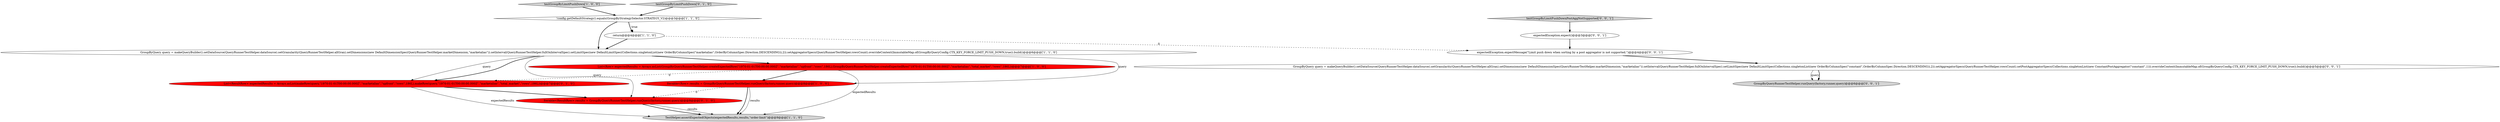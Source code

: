 digraph {
7 [style = filled, label = "List<ResultRow> expectedResults = Arrays.asList(makeRow(query,\"1970-01-01T00:00:00.000Z\",\"marketalias\",\"upfront\",\"rows\",186L),makeRow(query,\"1970-01-01T00:00:00.000Z\",\"marketalias\",\"total_market\",\"rows\",186L))@@@7@@@['0', '1', '0']", fillcolor = red, shape = ellipse image = "AAA1AAABBB2BBB"];
10 [style = filled, label = "expectedException.expectMessage(\"Limit push down when sorting by a post aggregator is not supported.\")@@@4@@@['0', '0', '1']", fillcolor = white, shape = ellipse image = "AAA0AAABBB3BBB"];
13 [style = filled, label = "GroupByQuery query = makeQueryBuilder().setDataSource(QueryRunnerTestHelper.dataSource).setGranularity(QueryRunnerTestHelper.allGran).setDimensions(new DefaultDimensionSpec(QueryRunnerTestHelper.marketDimension,\"marketalias\")).setInterval(QueryRunnerTestHelper.fullOnIntervalSpec).setLimitSpec(new DefaultLimitSpec(Collections.singletonList(new OrderByColumnSpec(\"constant\",OrderByColumnSpec.Direction.DESCENDING)),2)).setAggregatorSpecs(QueryRunnerTestHelper.rowsCount).setPostAggregatorSpecs(Collections.singletonList(new ConstantPostAggregator(\"constant\",1))).overrideContext(ImmutableMap.of(GroupByQueryConfig.CTX_KEY_FORCE_LIMIT_PUSH_DOWN,true)).build()@@@5@@@['0', '0', '1']", fillcolor = white, shape = ellipse image = "AAA0AAABBB3BBB"];
3 [style = filled, label = "testGroupByLimitPushDown['1', '0', '0']", fillcolor = lightgray, shape = diamond image = "AAA0AAABBB1BBB"];
0 [style = filled, label = "GroupByQuery query = makeQueryBuilder().setDataSource(QueryRunnerTestHelper.dataSource).setGranularity(QueryRunnerTestHelper.allGran).setDimensions(new DefaultDimensionSpec(QueryRunnerTestHelper.marketDimension,\"marketalias\")).setInterval(QueryRunnerTestHelper.fullOnIntervalSpec).setLimitSpec(new DefaultLimitSpec(Collections.singletonList(new OrderByColumnSpec(\"marketalias\",OrderByColumnSpec.Direction.DESCENDING)),2)).setAggregatorSpecs(QueryRunnerTestHelper.rowsCount).overrideContext(ImmutableMap.of(GroupByQueryConfig.CTX_KEY_FORCE_LIMIT_PUSH_DOWN,true)).build()@@@6@@@['1', '1', '0']", fillcolor = white, shape = ellipse image = "AAA0AAABBB1BBB"];
9 [style = filled, label = "Iterable<ResultRow> results = GroupByQueryRunnerTestHelper.runQuery(factory,runner,query)@@@8@@@['0', '1', '0']", fillcolor = red, shape = ellipse image = "AAA1AAABBB2BBB"];
11 [style = filled, label = "testGroupByLimitPushDownPostAggNotSupported['0', '0', '1']", fillcolor = lightgray, shape = diamond image = "AAA0AAABBB3BBB"];
12 [style = filled, label = "expectedException.expect()@@@3@@@['0', '0', '1']", fillcolor = white, shape = ellipse image = "AAA0AAABBB3BBB"];
14 [style = filled, label = "GroupByQueryRunnerTestHelper.runQuery(factory,runner,query)@@@6@@@['0', '0', '1']", fillcolor = lightgray, shape = ellipse image = "AAA0AAABBB3BBB"];
2 [style = filled, label = "TestHelper.assertExpectedObjects(expectedResults,results,\"order-limit\")@@@9@@@['1', '1', '0']", fillcolor = lightgray, shape = ellipse image = "AAA0AAABBB1BBB"];
8 [style = filled, label = "testGroupByLimitPushDown['0', '1', '0']", fillcolor = lightgray, shape = diamond image = "AAA0AAABBB2BBB"];
6 [style = filled, label = "Iterable<Row> results = GroupByQueryRunnerTestHelper.runQuery(factory,runner,query)@@@8@@@['1', '0', '0']", fillcolor = red, shape = ellipse image = "AAA1AAABBB1BBB"];
4 [style = filled, label = "return@@@4@@@['1', '1', '0']", fillcolor = white, shape = ellipse image = "AAA0AAABBB1BBB"];
5 [style = filled, label = "!config.getDefaultStrategy().equals(GroupByStrategySelector.STRATEGY_V2)@@@3@@@['1', '1', '0']", fillcolor = white, shape = diamond image = "AAA0AAABBB1BBB"];
1 [style = filled, label = "List<Row> expectedResults = Arrays.asList(GroupByQueryRunnerTestHelper.createExpectedRow(\"1970-01-01T00:00:00.000Z\",\"marketalias\",\"upfront\",\"rows\",186L),GroupByQueryRunnerTestHelper.createExpectedRow(\"1970-01-01T00:00:00.000Z\",\"marketalias\",\"total_market\",\"rows\",186L))@@@7@@@['1', '0', '0']", fillcolor = red, shape = ellipse image = "AAA1AAABBB1BBB"];
0->7 [style = solid, label="query"];
7->2 [style = solid, label="expectedResults"];
9->2 [style = bold, label=""];
0->6 [style = solid, label="query"];
6->9 [style = dashed, label="0"];
0->9 [style = solid, label="query"];
11->12 [style = bold, label=""];
1->2 [style = solid, label="expectedResults"];
5->4 [style = dotted, label="true"];
4->0 [style = bold, label=""];
0->7 [style = bold, label=""];
6->2 [style = bold, label=""];
7->9 [style = bold, label=""];
3->5 [style = bold, label=""];
12->10 [style = bold, label=""];
1->6 [style = bold, label=""];
8->5 [style = bold, label=""];
5->0 [style = bold, label=""];
10->13 [style = bold, label=""];
0->1 [style = bold, label=""];
5->4 [style = bold, label=""];
13->14 [style = solid, label="query"];
9->2 [style = solid, label="results"];
1->7 [style = dashed, label="0"];
4->10 [style = dashed, label="0"];
13->14 [style = bold, label=""];
6->2 [style = solid, label="results"];
}
